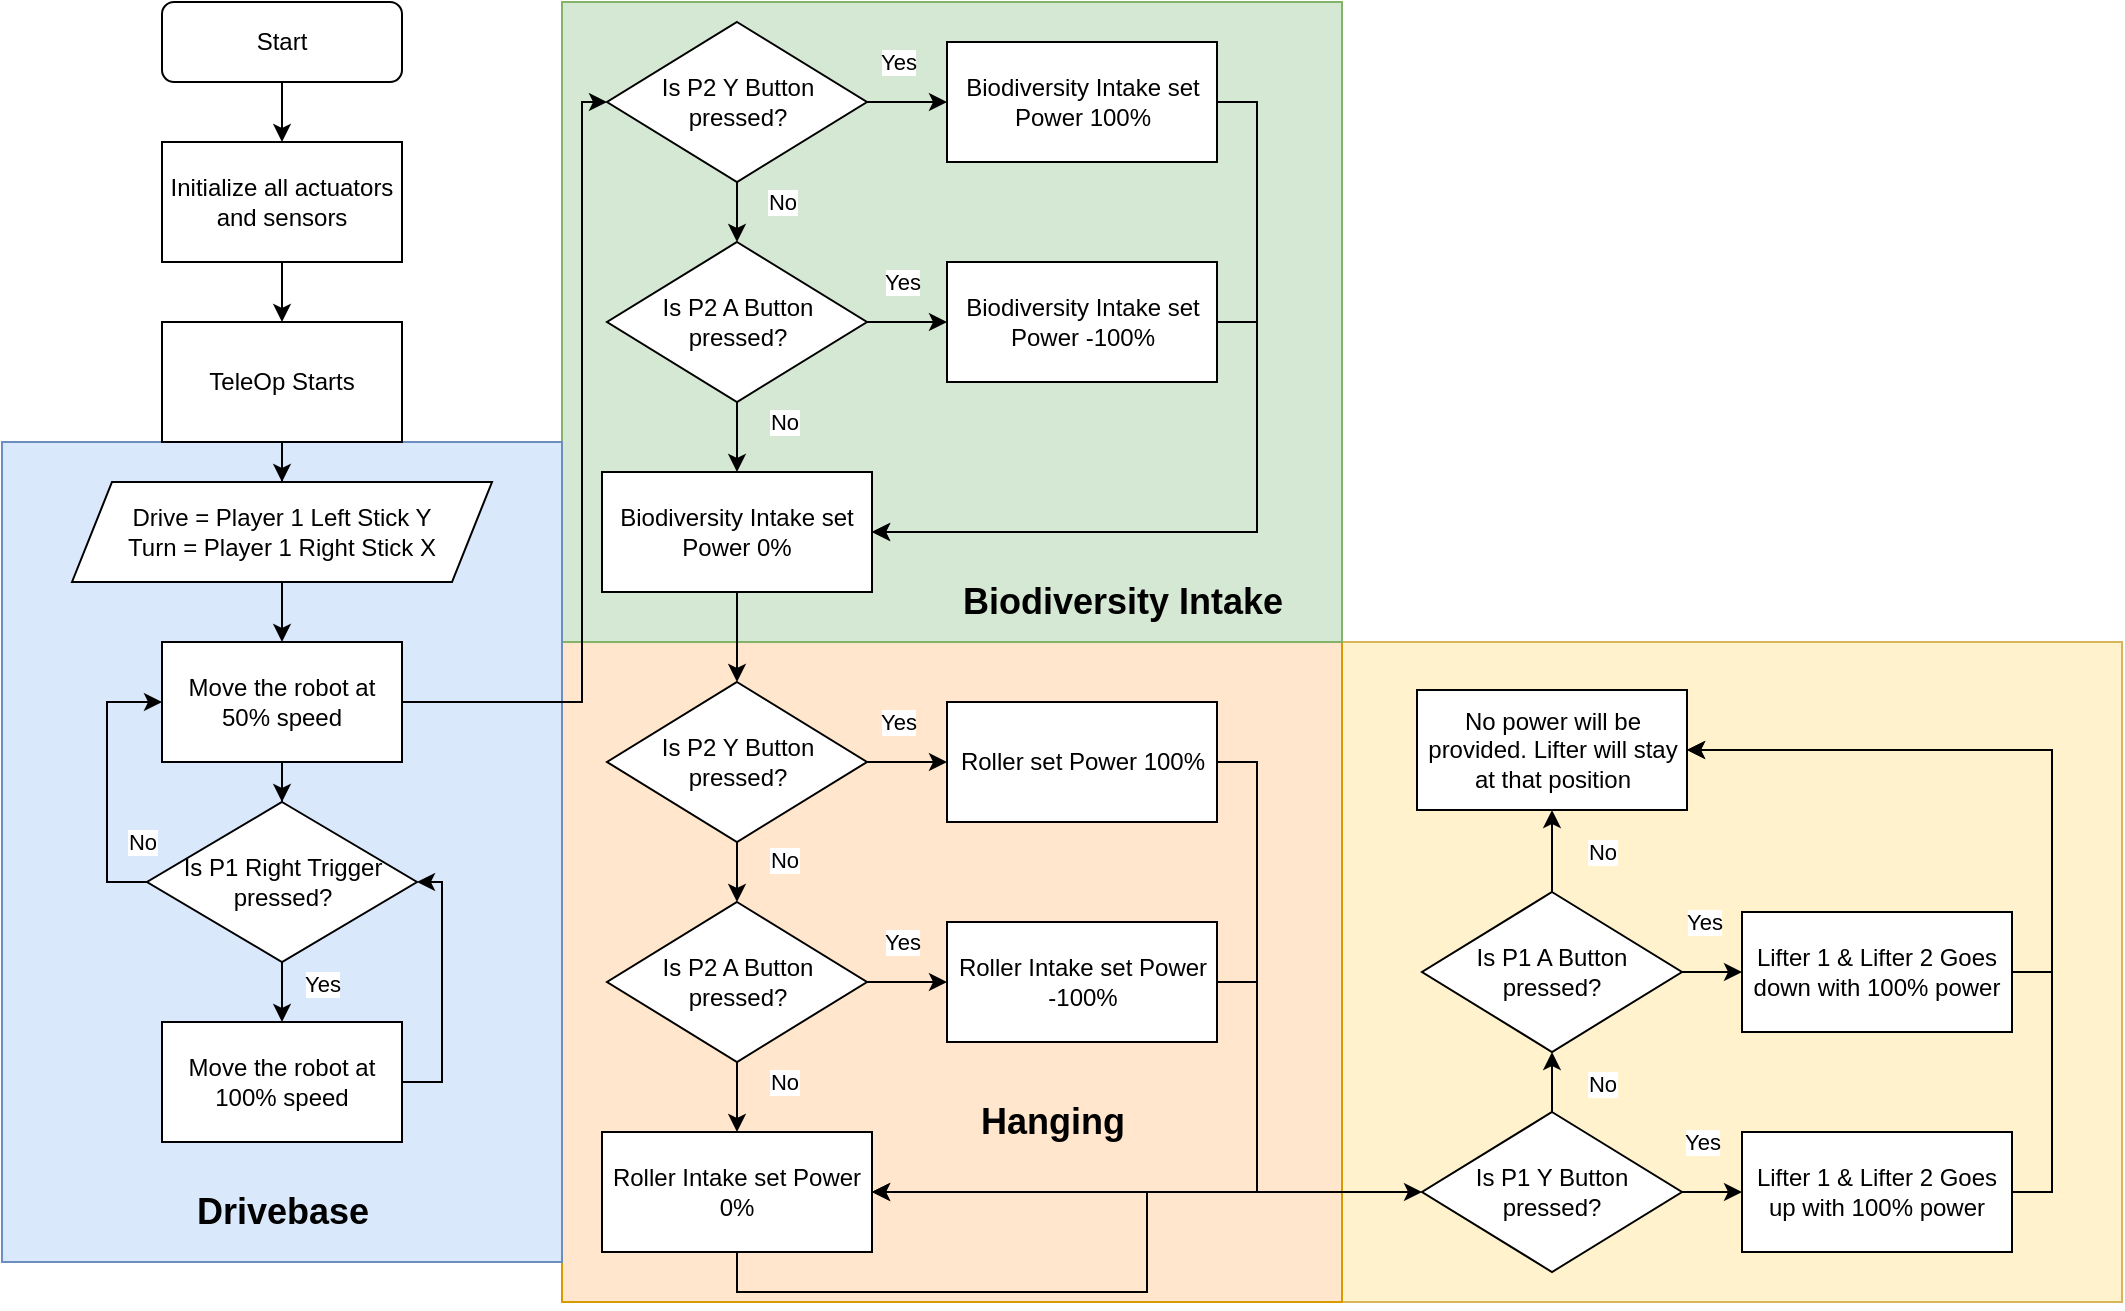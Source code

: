 <mxfile version="28.1.0">
  <diagram id="C5RBs43oDa-KdzZeNtuy" name="Page-1">
    <mxGraphModel dx="1113" dy="726" grid="1" gridSize="10" guides="1" tooltips="1" connect="1" arrows="1" fold="1" page="1" pageScale="1" pageWidth="1169" pageHeight="827" background="none" math="0" shadow="0">
      <root>
        <mxCell id="WIyWlLk6GJQsqaUBKTNV-0" />
        <mxCell id="WIyWlLk6GJQsqaUBKTNV-1" parent="WIyWlLk6GJQsqaUBKTNV-0" />
        <mxCell id="7DPoI_SeUC_oJ7ZciH9h-76" value="" style="rounded=0;whiteSpace=wrap;html=1;fillColor=#fff2cc;strokeColor=#d6b656;" vertex="1" parent="WIyWlLk6GJQsqaUBKTNV-1">
          <mxGeometry x="680" y="390" width="390" height="330" as="geometry" />
        </mxCell>
        <mxCell id="7DPoI_SeUC_oJ7ZciH9h-47" value="" style="rounded=0;whiteSpace=wrap;html=1;fillColor=#ffe6cc;strokeColor=#d79b00;" vertex="1" parent="WIyWlLk6GJQsqaUBKTNV-1">
          <mxGeometry x="290" y="390" width="390" height="330" as="geometry" />
        </mxCell>
        <mxCell id="7DPoI_SeUC_oJ7ZciH9h-43" value="" style="rounded=0;whiteSpace=wrap;html=1;fillColor=#d5e8d4;strokeColor=#82b366;" vertex="1" parent="WIyWlLk6GJQsqaUBKTNV-1">
          <mxGeometry x="290" y="70" width="390" height="320" as="geometry" />
        </mxCell>
        <mxCell id="7DPoI_SeUC_oJ7ZciH9h-41" value="" style="rounded=0;whiteSpace=wrap;html=1;fillColor=#dae8fc;strokeColor=#6c8ebf;" vertex="1" parent="WIyWlLk6GJQsqaUBKTNV-1">
          <mxGeometry x="10" y="290" width="280" height="410" as="geometry" />
        </mxCell>
        <mxCell id="7DPoI_SeUC_oJ7ZciH9h-14" style="edgeStyle=orthogonalEdgeStyle;rounded=0;orthogonalLoop=1;jettySize=auto;html=1;exitX=0.5;exitY=1;exitDx=0;exitDy=0;entryX=0.5;entryY=0;entryDx=0;entryDy=0;" edge="1" parent="WIyWlLk6GJQsqaUBKTNV-1" source="WIyWlLk6GJQsqaUBKTNV-3" target="7DPoI_SeUC_oJ7ZciH9h-0">
          <mxGeometry relative="1" as="geometry" />
        </mxCell>
        <mxCell id="WIyWlLk6GJQsqaUBKTNV-3" value="Start" style="rounded=1;whiteSpace=wrap;html=1;fontSize=12;glass=0;strokeWidth=1;shadow=0;" parent="WIyWlLk6GJQsqaUBKTNV-1" vertex="1">
          <mxGeometry x="90" y="70" width="120" height="40" as="geometry" />
        </mxCell>
        <mxCell id="7DPoI_SeUC_oJ7ZciH9h-6" style="edgeStyle=orthogonalEdgeStyle;rounded=0;orthogonalLoop=1;jettySize=auto;html=1;exitX=0.5;exitY=1;exitDx=0;exitDy=0;entryX=0.5;entryY=0;entryDx=0;entryDy=0;" edge="1" parent="WIyWlLk6GJQsqaUBKTNV-1" source="7DPoI_SeUC_oJ7ZciH9h-0" target="7DPoI_SeUC_oJ7ZciH9h-1">
          <mxGeometry relative="1" as="geometry" />
        </mxCell>
        <mxCell id="7DPoI_SeUC_oJ7ZciH9h-0" value="Initialize all actuators and sensors" style="rounded=0;whiteSpace=wrap;html=1;" vertex="1" parent="WIyWlLk6GJQsqaUBKTNV-1">
          <mxGeometry x="90" y="140" width="120" height="60" as="geometry" />
        </mxCell>
        <mxCell id="7DPoI_SeUC_oJ7ZciH9h-7" style="edgeStyle=orthogonalEdgeStyle;rounded=0;orthogonalLoop=1;jettySize=auto;html=1;exitX=0.5;exitY=1;exitDx=0;exitDy=0;" edge="1" parent="WIyWlLk6GJQsqaUBKTNV-1" source="7DPoI_SeUC_oJ7ZciH9h-1" target="7DPoI_SeUC_oJ7ZciH9h-2">
          <mxGeometry relative="1" as="geometry" />
        </mxCell>
        <mxCell id="7DPoI_SeUC_oJ7ZciH9h-1" value="TeleOp Starts" style="rounded=0;whiteSpace=wrap;html=1;" vertex="1" parent="WIyWlLk6GJQsqaUBKTNV-1">
          <mxGeometry x="90" y="230" width="120" height="60" as="geometry" />
        </mxCell>
        <mxCell id="7DPoI_SeUC_oJ7ZciH9h-8" style="edgeStyle=orthogonalEdgeStyle;rounded=0;orthogonalLoop=1;jettySize=auto;html=1;exitX=0.5;exitY=1;exitDx=0;exitDy=0;" edge="1" parent="WIyWlLk6GJQsqaUBKTNV-1" source="7DPoI_SeUC_oJ7ZciH9h-2" target="7DPoI_SeUC_oJ7ZciH9h-3">
          <mxGeometry relative="1" as="geometry" />
        </mxCell>
        <mxCell id="7DPoI_SeUC_oJ7ZciH9h-2" value="Drive = Player 1 Left Stick Y&lt;div&gt;Turn = Player 1 Right Stick X&lt;/div&gt;" style="shape=parallelogram;perimeter=parallelogramPerimeter;whiteSpace=wrap;html=1;fixedSize=1;" vertex="1" parent="WIyWlLk6GJQsqaUBKTNV-1">
          <mxGeometry x="45" y="310" width="210" height="50" as="geometry" />
        </mxCell>
        <mxCell id="7DPoI_SeUC_oJ7ZciH9h-9" style="edgeStyle=orthogonalEdgeStyle;rounded=0;orthogonalLoop=1;jettySize=auto;html=1;exitX=0.5;exitY=1;exitDx=0;exitDy=0;" edge="1" parent="WIyWlLk6GJQsqaUBKTNV-1" source="7DPoI_SeUC_oJ7ZciH9h-3" target="7DPoI_SeUC_oJ7ZciH9h-5">
          <mxGeometry relative="1" as="geometry" />
        </mxCell>
        <mxCell id="7DPoI_SeUC_oJ7ZciH9h-77" style="edgeStyle=orthogonalEdgeStyle;rounded=0;orthogonalLoop=1;jettySize=auto;html=1;exitX=1;exitY=0.5;exitDx=0;exitDy=0;entryX=0;entryY=0.5;entryDx=0;entryDy=0;" edge="1" parent="WIyWlLk6GJQsqaUBKTNV-1" source="7DPoI_SeUC_oJ7ZciH9h-3" target="7DPoI_SeUC_oJ7ZciH9h-17">
          <mxGeometry relative="1" as="geometry">
            <Array as="points">
              <mxPoint x="300" y="420" />
              <mxPoint x="300" y="120" />
            </Array>
          </mxGeometry>
        </mxCell>
        <mxCell id="7DPoI_SeUC_oJ7ZciH9h-3" value="Move the robot at 50% speed" style="rounded=0;whiteSpace=wrap;html=1;" vertex="1" parent="WIyWlLk6GJQsqaUBKTNV-1">
          <mxGeometry x="90" y="390" width="120" height="60" as="geometry" />
        </mxCell>
        <mxCell id="7DPoI_SeUC_oJ7ZciH9h-13" style="edgeStyle=orthogonalEdgeStyle;rounded=0;orthogonalLoop=1;jettySize=auto;html=1;exitX=1;exitY=0.5;exitDx=0;exitDy=0;entryX=1;entryY=0.5;entryDx=0;entryDy=0;" edge="1" parent="WIyWlLk6GJQsqaUBKTNV-1" source="7DPoI_SeUC_oJ7ZciH9h-4" target="7DPoI_SeUC_oJ7ZciH9h-5">
          <mxGeometry relative="1" as="geometry" />
        </mxCell>
        <mxCell id="7DPoI_SeUC_oJ7ZciH9h-4" value="Move the robot at 100% speed" style="rounded=0;whiteSpace=wrap;html=1;" vertex="1" parent="WIyWlLk6GJQsqaUBKTNV-1">
          <mxGeometry x="90" y="580" width="120" height="60" as="geometry" />
        </mxCell>
        <mxCell id="7DPoI_SeUC_oJ7ZciH9h-10" style="edgeStyle=orthogonalEdgeStyle;rounded=0;orthogonalLoop=1;jettySize=auto;html=1;exitX=0;exitY=0.5;exitDx=0;exitDy=0;entryX=0;entryY=0.5;entryDx=0;entryDy=0;" edge="1" parent="WIyWlLk6GJQsqaUBKTNV-1" source="7DPoI_SeUC_oJ7ZciH9h-5" target="7DPoI_SeUC_oJ7ZciH9h-3">
          <mxGeometry relative="1" as="geometry" />
        </mxCell>
        <mxCell id="7DPoI_SeUC_oJ7ZciH9h-16" value="No" style="edgeLabel;html=1;align=center;verticalAlign=middle;resizable=0;points=[];" vertex="1" connectable="0" parent="7DPoI_SeUC_oJ7ZciH9h-10">
          <mxGeometry x="-0.821" relative="1" as="geometry">
            <mxPoint x="10" y="-20" as="offset" />
          </mxGeometry>
        </mxCell>
        <mxCell id="7DPoI_SeUC_oJ7ZciH9h-12" style="edgeStyle=orthogonalEdgeStyle;rounded=0;orthogonalLoop=1;jettySize=auto;html=1;exitX=0.5;exitY=1;exitDx=0;exitDy=0;entryX=0.5;entryY=0;entryDx=0;entryDy=0;" edge="1" parent="WIyWlLk6GJQsqaUBKTNV-1" source="7DPoI_SeUC_oJ7ZciH9h-5" target="7DPoI_SeUC_oJ7ZciH9h-4">
          <mxGeometry relative="1" as="geometry" />
        </mxCell>
        <mxCell id="7DPoI_SeUC_oJ7ZciH9h-15" value="Yes" style="edgeLabel;html=1;align=center;verticalAlign=middle;resizable=0;points=[];" vertex="1" connectable="0" parent="7DPoI_SeUC_oJ7ZciH9h-12">
          <mxGeometry x="-0.257" y="1" relative="1" as="geometry">
            <mxPoint x="19" as="offset" />
          </mxGeometry>
        </mxCell>
        <mxCell id="7DPoI_SeUC_oJ7ZciH9h-5" value="Is P1 Right Trigger pressed?" style="rhombus;whiteSpace=wrap;html=1;" vertex="1" parent="WIyWlLk6GJQsqaUBKTNV-1">
          <mxGeometry x="82.5" y="470" width="135" height="80" as="geometry" />
        </mxCell>
        <mxCell id="7DPoI_SeUC_oJ7ZciH9h-24" style="edgeStyle=orthogonalEdgeStyle;rounded=0;orthogonalLoop=1;jettySize=auto;html=1;exitX=1;exitY=0.5;exitDx=0;exitDy=0;entryX=0;entryY=0.5;entryDx=0;entryDy=0;" edge="1" parent="WIyWlLk6GJQsqaUBKTNV-1" source="7DPoI_SeUC_oJ7ZciH9h-17" target="7DPoI_SeUC_oJ7ZciH9h-22">
          <mxGeometry relative="1" as="geometry" />
        </mxCell>
        <mxCell id="7DPoI_SeUC_oJ7ZciH9h-49" value="Yes" style="edgeLabel;html=1;align=center;verticalAlign=middle;resizable=0;points=[];" vertex="1" connectable="0" parent="7DPoI_SeUC_oJ7ZciH9h-24">
          <mxGeometry x="-0.234" y="-1" relative="1" as="geometry">
            <mxPoint y="-21" as="offset" />
          </mxGeometry>
        </mxCell>
        <mxCell id="7DPoI_SeUC_oJ7ZciH9h-26" style="edgeStyle=orthogonalEdgeStyle;rounded=0;orthogonalLoop=1;jettySize=auto;html=1;exitX=0.5;exitY=1;exitDx=0;exitDy=0;" edge="1" parent="WIyWlLk6GJQsqaUBKTNV-1" source="7DPoI_SeUC_oJ7ZciH9h-17" target="7DPoI_SeUC_oJ7ZciH9h-18">
          <mxGeometry relative="1" as="geometry" />
        </mxCell>
        <mxCell id="7DPoI_SeUC_oJ7ZciH9h-50" value="No" style="edgeLabel;html=1;align=center;verticalAlign=middle;resizable=0;points=[];" vertex="1" connectable="0" parent="7DPoI_SeUC_oJ7ZciH9h-26">
          <mxGeometry x="-0.802" relative="1" as="geometry">
            <mxPoint x="22" y="5" as="offset" />
          </mxGeometry>
        </mxCell>
        <mxCell id="7DPoI_SeUC_oJ7ZciH9h-17" value="Is P2 Y Button pressed?" style="rhombus;whiteSpace=wrap;html=1;" vertex="1" parent="WIyWlLk6GJQsqaUBKTNV-1">
          <mxGeometry x="312.5" y="80" width="130" height="80" as="geometry" />
        </mxCell>
        <mxCell id="7DPoI_SeUC_oJ7ZciH9h-25" style="edgeStyle=orthogonalEdgeStyle;rounded=0;orthogonalLoop=1;jettySize=auto;html=1;exitX=1;exitY=0.5;exitDx=0;exitDy=0;entryX=0;entryY=0.5;entryDx=0;entryDy=0;" edge="1" parent="WIyWlLk6GJQsqaUBKTNV-1" source="7DPoI_SeUC_oJ7ZciH9h-18" target="7DPoI_SeUC_oJ7ZciH9h-23">
          <mxGeometry relative="1" as="geometry" />
        </mxCell>
        <mxCell id="7DPoI_SeUC_oJ7ZciH9h-51" value="Yes" style="edgeLabel;html=1;align=center;verticalAlign=middle;resizable=0;points=[];" vertex="1" connectable="0" parent="7DPoI_SeUC_oJ7ZciH9h-25">
          <mxGeometry x="-0.646" y="3" relative="1" as="geometry">
            <mxPoint x="10" y="-17" as="offset" />
          </mxGeometry>
        </mxCell>
        <mxCell id="7DPoI_SeUC_oJ7ZciH9h-27" style="edgeStyle=orthogonalEdgeStyle;rounded=0;orthogonalLoop=1;jettySize=auto;html=1;exitX=0.5;exitY=1;exitDx=0;exitDy=0;entryX=0.5;entryY=0;entryDx=0;entryDy=0;" edge="1" parent="WIyWlLk6GJQsqaUBKTNV-1" source="7DPoI_SeUC_oJ7ZciH9h-18" target="7DPoI_SeUC_oJ7ZciH9h-19">
          <mxGeometry relative="1" as="geometry" />
        </mxCell>
        <mxCell id="7DPoI_SeUC_oJ7ZciH9h-52" value="No" style="edgeLabel;html=1;align=center;verticalAlign=middle;resizable=0;points=[];" vertex="1" connectable="0" parent="7DPoI_SeUC_oJ7ZciH9h-27">
          <mxGeometry x="-0.415" relative="1" as="geometry">
            <mxPoint x="23" as="offset" />
          </mxGeometry>
        </mxCell>
        <mxCell id="7DPoI_SeUC_oJ7ZciH9h-18" value="Is P2 A Button pressed?" style="rhombus;whiteSpace=wrap;html=1;" vertex="1" parent="WIyWlLk6GJQsqaUBKTNV-1">
          <mxGeometry x="312.5" y="190" width="130" height="80" as="geometry" />
        </mxCell>
        <mxCell id="7DPoI_SeUC_oJ7ZciH9h-45" style="edgeStyle=orthogonalEdgeStyle;rounded=0;orthogonalLoop=1;jettySize=auto;html=1;exitX=0.5;exitY=1;exitDx=0;exitDy=0;entryX=0.5;entryY=0;entryDx=0;entryDy=0;" edge="1" parent="WIyWlLk6GJQsqaUBKTNV-1" source="7DPoI_SeUC_oJ7ZciH9h-19" target="7DPoI_SeUC_oJ7ZciH9h-32">
          <mxGeometry relative="1" as="geometry" />
        </mxCell>
        <mxCell id="7DPoI_SeUC_oJ7ZciH9h-19" value="Biodiversity Intake set Power 0%" style="rounded=0;whiteSpace=wrap;html=1;" vertex="1" parent="WIyWlLk6GJQsqaUBKTNV-1">
          <mxGeometry x="310" y="305" width="135" height="60" as="geometry" />
        </mxCell>
        <mxCell id="7DPoI_SeUC_oJ7ZciH9h-28" style="edgeStyle=orthogonalEdgeStyle;rounded=0;orthogonalLoop=1;jettySize=auto;html=1;exitX=1;exitY=0.5;exitDx=0;exitDy=0;entryX=1;entryY=0.5;entryDx=0;entryDy=0;" edge="1" parent="WIyWlLk6GJQsqaUBKTNV-1" source="7DPoI_SeUC_oJ7ZciH9h-22" target="7DPoI_SeUC_oJ7ZciH9h-19">
          <mxGeometry relative="1" as="geometry" />
        </mxCell>
        <mxCell id="7DPoI_SeUC_oJ7ZciH9h-22" value="Biodiversity Intake set Power 100%" style="rounded=0;whiteSpace=wrap;html=1;" vertex="1" parent="WIyWlLk6GJQsqaUBKTNV-1">
          <mxGeometry x="482.5" y="90" width="135" height="60" as="geometry" />
        </mxCell>
        <mxCell id="7DPoI_SeUC_oJ7ZciH9h-29" style="edgeStyle=orthogonalEdgeStyle;rounded=0;orthogonalLoop=1;jettySize=auto;html=1;exitX=1;exitY=0.5;exitDx=0;exitDy=0;entryX=1;entryY=0.5;entryDx=0;entryDy=0;" edge="1" parent="WIyWlLk6GJQsqaUBKTNV-1" source="7DPoI_SeUC_oJ7ZciH9h-23" target="7DPoI_SeUC_oJ7ZciH9h-19">
          <mxGeometry relative="1" as="geometry" />
        </mxCell>
        <mxCell id="7DPoI_SeUC_oJ7ZciH9h-23" value="Biodiversity Intake set Power -100%" style="rounded=0;whiteSpace=wrap;html=1;" vertex="1" parent="WIyWlLk6GJQsqaUBKTNV-1">
          <mxGeometry x="482.5" y="200" width="135" height="60" as="geometry" />
        </mxCell>
        <mxCell id="7DPoI_SeUC_oJ7ZciH9h-30" style="edgeStyle=orthogonalEdgeStyle;rounded=0;orthogonalLoop=1;jettySize=auto;html=1;exitX=1;exitY=0.5;exitDx=0;exitDy=0;entryX=0;entryY=0.5;entryDx=0;entryDy=0;" edge="1" parent="WIyWlLk6GJQsqaUBKTNV-1" source="7DPoI_SeUC_oJ7ZciH9h-32">
          <mxGeometry relative="1" as="geometry">
            <mxPoint x="482.5" y="450" as="targetPoint" />
          </mxGeometry>
        </mxCell>
        <mxCell id="7DPoI_SeUC_oJ7ZciH9h-53" value="Yes" style="edgeLabel;html=1;align=center;verticalAlign=middle;resizable=0;points=[];" vertex="1" connectable="0" parent="7DPoI_SeUC_oJ7ZciH9h-30">
          <mxGeometry x="-0.254" y="2" relative="1" as="geometry">
            <mxPoint y="-18" as="offset" />
          </mxGeometry>
        </mxCell>
        <mxCell id="7DPoI_SeUC_oJ7ZciH9h-31" style="edgeStyle=orthogonalEdgeStyle;rounded=0;orthogonalLoop=1;jettySize=auto;html=1;exitX=0.5;exitY=1;exitDx=0;exitDy=0;" edge="1" parent="WIyWlLk6GJQsqaUBKTNV-1" source="7DPoI_SeUC_oJ7ZciH9h-32" target="7DPoI_SeUC_oJ7ZciH9h-35">
          <mxGeometry relative="1" as="geometry" />
        </mxCell>
        <mxCell id="7DPoI_SeUC_oJ7ZciH9h-54" value="No" style="edgeLabel;html=1;align=center;verticalAlign=middle;resizable=0;points=[];" vertex="1" connectable="0" parent="7DPoI_SeUC_oJ7ZciH9h-31">
          <mxGeometry x="-0.663" y="-1" relative="1" as="geometry">
            <mxPoint x="24" as="offset" />
          </mxGeometry>
        </mxCell>
        <mxCell id="7DPoI_SeUC_oJ7ZciH9h-32" value="Is P2 Y Button pressed?" style="rhombus;whiteSpace=wrap;html=1;" vertex="1" parent="WIyWlLk6GJQsqaUBKTNV-1">
          <mxGeometry x="312.5" y="410" width="130" height="80" as="geometry" />
        </mxCell>
        <mxCell id="7DPoI_SeUC_oJ7ZciH9h-33" style="edgeStyle=orthogonalEdgeStyle;rounded=0;orthogonalLoop=1;jettySize=auto;html=1;exitX=1;exitY=0.5;exitDx=0;exitDy=0;entryX=0;entryY=0.5;entryDx=0;entryDy=0;" edge="1" parent="WIyWlLk6GJQsqaUBKTNV-1" source="7DPoI_SeUC_oJ7ZciH9h-35" target="7DPoI_SeUC_oJ7ZciH9h-40">
          <mxGeometry relative="1" as="geometry" />
        </mxCell>
        <mxCell id="7DPoI_SeUC_oJ7ZciH9h-55" value="Yes" style="edgeLabel;html=1;align=center;verticalAlign=middle;resizable=0;points=[];" vertex="1" connectable="0" parent="7DPoI_SeUC_oJ7ZciH9h-33">
          <mxGeometry x="-0.366" y="-1" relative="1" as="geometry">
            <mxPoint x="5" y="-21" as="offset" />
          </mxGeometry>
        </mxCell>
        <mxCell id="7DPoI_SeUC_oJ7ZciH9h-34" style="edgeStyle=orthogonalEdgeStyle;rounded=0;orthogonalLoop=1;jettySize=auto;html=1;exitX=0.5;exitY=1;exitDx=0;exitDy=0;entryX=0.5;entryY=0;entryDx=0;entryDy=0;" edge="1" parent="WIyWlLk6GJQsqaUBKTNV-1" source="7DPoI_SeUC_oJ7ZciH9h-35" target="7DPoI_SeUC_oJ7ZciH9h-36">
          <mxGeometry relative="1" as="geometry" />
        </mxCell>
        <mxCell id="7DPoI_SeUC_oJ7ZciH9h-57" value="No" style="edgeLabel;html=1;align=center;verticalAlign=middle;resizable=0;points=[];" vertex="1" connectable="0" parent="7DPoI_SeUC_oJ7ZciH9h-34">
          <mxGeometry x="-0.432" relative="1" as="geometry">
            <mxPoint x="23" as="offset" />
          </mxGeometry>
        </mxCell>
        <mxCell id="7DPoI_SeUC_oJ7ZciH9h-35" value="Is P2 A Button pressed?" style="rhombus;whiteSpace=wrap;html=1;" vertex="1" parent="WIyWlLk6GJQsqaUBKTNV-1">
          <mxGeometry x="312.5" y="520" width="130" height="80" as="geometry" />
        </mxCell>
        <mxCell id="7DPoI_SeUC_oJ7ZciH9h-65" style="edgeStyle=orthogonalEdgeStyle;rounded=0;orthogonalLoop=1;jettySize=auto;html=1;exitX=0.5;exitY=1;exitDx=0;exitDy=0;entryX=0;entryY=0.5;entryDx=0;entryDy=0;" edge="1" parent="WIyWlLk6GJQsqaUBKTNV-1" source="7DPoI_SeUC_oJ7ZciH9h-36" target="7DPoI_SeUC_oJ7ZciH9h-58">
          <mxGeometry relative="1" as="geometry">
            <mxPoint x="710" y="710" as="targetPoint" />
          </mxGeometry>
        </mxCell>
        <mxCell id="7DPoI_SeUC_oJ7ZciH9h-36" value="Roller Intake set Power 0%" style="rounded=0;whiteSpace=wrap;html=1;" vertex="1" parent="WIyWlLk6GJQsqaUBKTNV-1">
          <mxGeometry x="310" y="635" width="135" height="60" as="geometry" />
        </mxCell>
        <mxCell id="7DPoI_SeUC_oJ7ZciH9h-37" style="edgeStyle=orthogonalEdgeStyle;rounded=0;orthogonalLoop=1;jettySize=auto;html=1;exitX=1;exitY=0.5;exitDx=0;exitDy=0;entryX=1;entryY=0.5;entryDx=0;entryDy=0;" edge="1" parent="WIyWlLk6GJQsqaUBKTNV-1" source="7DPoI_SeUC_oJ7ZciH9h-38" target="7DPoI_SeUC_oJ7ZciH9h-36">
          <mxGeometry relative="1" as="geometry">
            <mxPoint x="617.5" y="450" as="sourcePoint" />
          </mxGeometry>
        </mxCell>
        <mxCell id="7DPoI_SeUC_oJ7ZciH9h-39" style="edgeStyle=orthogonalEdgeStyle;rounded=0;orthogonalLoop=1;jettySize=auto;html=1;exitX=1;exitY=0.5;exitDx=0;exitDy=0;entryX=1;entryY=0.5;entryDx=0;entryDy=0;" edge="1" parent="WIyWlLk6GJQsqaUBKTNV-1" source="7DPoI_SeUC_oJ7ZciH9h-40" target="7DPoI_SeUC_oJ7ZciH9h-36">
          <mxGeometry relative="1" as="geometry" />
        </mxCell>
        <mxCell id="7DPoI_SeUC_oJ7ZciH9h-40" value="Roller Intake set Power -100%" style="rounded=0;whiteSpace=wrap;html=1;" vertex="1" parent="WIyWlLk6GJQsqaUBKTNV-1">
          <mxGeometry x="482.5" y="530" width="135" height="60" as="geometry" />
        </mxCell>
        <mxCell id="7DPoI_SeUC_oJ7ZciH9h-42" value="&lt;b&gt;&lt;font style=&quot;font-size: 18px;&quot;&gt;Drivebase&lt;/font&gt;&lt;/b&gt;" style="text;html=1;align=center;verticalAlign=middle;resizable=0;points=[];autosize=1;strokeColor=none;fillColor=none;" vertex="1" parent="WIyWlLk6GJQsqaUBKTNV-1">
          <mxGeometry x="95" y="655" width="110" height="40" as="geometry" />
        </mxCell>
        <mxCell id="7DPoI_SeUC_oJ7ZciH9h-44" value="&lt;span style=&quot;font-size: 18px;&quot;&gt;&lt;b&gt;Biodiversity Intake&lt;/b&gt;&lt;/span&gt;" style="text;html=1;align=center;verticalAlign=middle;resizable=0;points=[];autosize=1;strokeColor=none;fillColor=none;" vertex="1" parent="WIyWlLk6GJQsqaUBKTNV-1">
          <mxGeometry x="480" y="350" width="180" height="40" as="geometry" />
        </mxCell>
        <mxCell id="7DPoI_SeUC_oJ7ZciH9h-46" value="" style="edgeStyle=orthogonalEdgeStyle;rounded=0;orthogonalLoop=1;jettySize=auto;html=1;exitX=1;exitY=0.5;exitDx=0;exitDy=0;entryX=1;entryY=0.5;entryDx=0;entryDy=0;" edge="1" parent="WIyWlLk6GJQsqaUBKTNV-1" target="7DPoI_SeUC_oJ7ZciH9h-38">
          <mxGeometry relative="1" as="geometry">
            <mxPoint x="617.5" y="450" as="sourcePoint" />
            <mxPoint x="445" y="665" as="targetPoint" />
          </mxGeometry>
        </mxCell>
        <mxCell id="7DPoI_SeUC_oJ7ZciH9h-38" value="Roller set Power 100%" style="rounded=0;whiteSpace=wrap;html=1;" vertex="1" parent="WIyWlLk6GJQsqaUBKTNV-1">
          <mxGeometry x="482.5" y="420" width="135" height="60" as="geometry" />
        </mxCell>
        <mxCell id="7DPoI_SeUC_oJ7ZciH9h-48" value="&lt;span style=&quot;font-size: 18px;&quot;&gt;&lt;b&gt;Hanging&lt;/b&gt;&lt;/span&gt;" style="text;html=1;align=center;verticalAlign=middle;resizable=0;points=[];autosize=1;strokeColor=none;fillColor=none;" vertex="1" parent="WIyWlLk6GJQsqaUBKTNV-1">
          <mxGeometry x="485" y="610" width="100" height="40" as="geometry" />
        </mxCell>
        <mxCell id="7DPoI_SeUC_oJ7ZciH9h-63" style="edgeStyle=orthogonalEdgeStyle;rounded=0;orthogonalLoop=1;jettySize=auto;html=1;exitX=1;exitY=0.5;exitDx=0;exitDy=0;" edge="1" parent="WIyWlLk6GJQsqaUBKTNV-1" source="7DPoI_SeUC_oJ7ZciH9h-58" target="7DPoI_SeUC_oJ7ZciH9h-59">
          <mxGeometry relative="1" as="geometry" />
        </mxCell>
        <mxCell id="7DPoI_SeUC_oJ7ZciH9h-74" value="Yes" style="edgeLabel;html=1;align=center;verticalAlign=middle;resizable=0;points=[];" vertex="1" connectable="0" parent="7DPoI_SeUC_oJ7ZciH9h-63">
          <mxGeometry x="0.097" relative="1" as="geometry">
            <mxPoint x="-3" y="-25" as="offset" />
          </mxGeometry>
        </mxCell>
        <mxCell id="7DPoI_SeUC_oJ7ZciH9h-64" style="edgeStyle=orthogonalEdgeStyle;rounded=0;orthogonalLoop=1;jettySize=auto;html=1;exitX=0.5;exitY=0;exitDx=0;exitDy=0;entryX=0.5;entryY=1;entryDx=0;entryDy=0;" edge="1" parent="WIyWlLk6GJQsqaUBKTNV-1" source="7DPoI_SeUC_oJ7ZciH9h-58" target="7DPoI_SeUC_oJ7ZciH9h-60">
          <mxGeometry relative="1" as="geometry" />
        </mxCell>
        <mxCell id="7DPoI_SeUC_oJ7ZciH9h-72" value="No" style="edgeLabel;html=1;align=center;verticalAlign=middle;resizable=0;points=[];" vertex="1" connectable="0" parent="7DPoI_SeUC_oJ7ZciH9h-64">
          <mxGeometry x="-0.096" relative="1" as="geometry">
            <mxPoint x="25" y="-1" as="offset" />
          </mxGeometry>
        </mxCell>
        <mxCell id="7DPoI_SeUC_oJ7ZciH9h-58" value="Is P1 Y Button pressed?" style="rhombus;whiteSpace=wrap;html=1;" vertex="1" parent="WIyWlLk6GJQsqaUBKTNV-1">
          <mxGeometry x="720" y="625" width="130" height="80" as="geometry" />
        </mxCell>
        <mxCell id="7DPoI_SeUC_oJ7ZciH9h-70" style="edgeStyle=orthogonalEdgeStyle;rounded=0;orthogonalLoop=1;jettySize=auto;html=1;exitX=1;exitY=0.5;exitDx=0;exitDy=0;entryX=1;entryY=0.5;entryDx=0;entryDy=0;" edge="1" parent="WIyWlLk6GJQsqaUBKTNV-1" source="7DPoI_SeUC_oJ7ZciH9h-59" target="7DPoI_SeUC_oJ7ZciH9h-66">
          <mxGeometry relative="1" as="geometry" />
        </mxCell>
        <mxCell id="7DPoI_SeUC_oJ7ZciH9h-59" value="Lifter 1 &amp;amp; Lifter 2 Goes up with 100% power" style="rounded=0;whiteSpace=wrap;html=1;" vertex="1" parent="WIyWlLk6GJQsqaUBKTNV-1">
          <mxGeometry x="880" y="635" width="135" height="60" as="geometry" />
        </mxCell>
        <mxCell id="7DPoI_SeUC_oJ7ZciH9h-62" value="" style="edgeStyle=orthogonalEdgeStyle;rounded=0;orthogonalLoop=1;jettySize=auto;html=1;" edge="1" parent="WIyWlLk6GJQsqaUBKTNV-1" source="7DPoI_SeUC_oJ7ZciH9h-60" target="7DPoI_SeUC_oJ7ZciH9h-61">
          <mxGeometry relative="1" as="geometry" />
        </mxCell>
        <mxCell id="7DPoI_SeUC_oJ7ZciH9h-75" value="Yes" style="edgeLabel;html=1;align=center;verticalAlign=middle;resizable=0;points=[];" vertex="1" connectable="0" parent="7DPoI_SeUC_oJ7ZciH9h-62">
          <mxGeometry x="0.183" relative="1" as="geometry">
            <mxPoint y="-25" as="offset" />
          </mxGeometry>
        </mxCell>
        <mxCell id="7DPoI_SeUC_oJ7ZciH9h-67" style="edgeStyle=orthogonalEdgeStyle;rounded=0;orthogonalLoop=1;jettySize=auto;html=1;exitX=0.5;exitY=0;exitDx=0;exitDy=0;entryX=0.5;entryY=1;entryDx=0;entryDy=0;" edge="1" parent="WIyWlLk6GJQsqaUBKTNV-1" source="7DPoI_SeUC_oJ7ZciH9h-60" target="7DPoI_SeUC_oJ7ZciH9h-66">
          <mxGeometry relative="1" as="geometry" />
        </mxCell>
        <mxCell id="7DPoI_SeUC_oJ7ZciH9h-73" value="No" style="edgeLabel;html=1;align=center;verticalAlign=middle;resizable=0;points=[];" vertex="1" connectable="0" parent="7DPoI_SeUC_oJ7ZciH9h-67">
          <mxGeometry x="-0.017" y="2" relative="1" as="geometry">
            <mxPoint x="27" as="offset" />
          </mxGeometry>
        </mxCell>
        <mxCell id="7DPoI_SeUC_oJ7ZciH9h-60" value="Is P1 A Button pressed?" style="rhombus;whiteSpace=wrap;html=1;" vertex="1" parent="WIyWlLk6GJQsqaUBKTNV-1">
          <mxGeometry x="720" y="515" width="130" height="80" as="geometry" />
        </mxCell>
        <mxCell id="7DPoI_SeUC_oJ7ZciH9h-71" style="edgeStyle=orthogonalEdgeStyle;rounded=0;orthogonalLoop=1;jettySize=auto;html=1;exitX=1;exitY=0.5;exitDx=0;exitDy=0;entryX=1;entryY=0.5;entryDx=0;entryDy=0;" edge="1" parent="WIyWlLk6GJQsqaUBKTNV-1" source="7DPoI_SeUC_oJ7ZciH9h-61" target="7DPoI_SeUC_oJ7ZciH9h-66">
          <mxGeometry relative="1" as="geometry" />
        </mxCell>
        <mxCell id="7DPoI_SeUC_oJ7ZciH9h-61" value="Lifter 1 &amp;amp; Lifter 2 Goes down with 100% power" style="rounded=0;whiteSpace=wrap;html=1;" vertex="1" parent="WIyWlLk6GJQsqaUBKTNV-1">
          <mxGeometry x="880" y="525" width="135" height="60" as="geometry" />
        </mxCell>
        <mxCell id="7DPoI_SeUC_oJ7ZciH9h-66" value="No power will be provided. Lifter will stay at that position" style="rounded=0;whiteSpace=wrap;html=1;" vertex="1" parent="WIyWlLk6GJQsqaUBKTNV-1">
          <mxGeometry x="717.5" y="414" width="135" height="60" as="geometry" />
        </mxCell>
      </root>
    </mxGraphModel>
  </diagram>
</mxfile>
